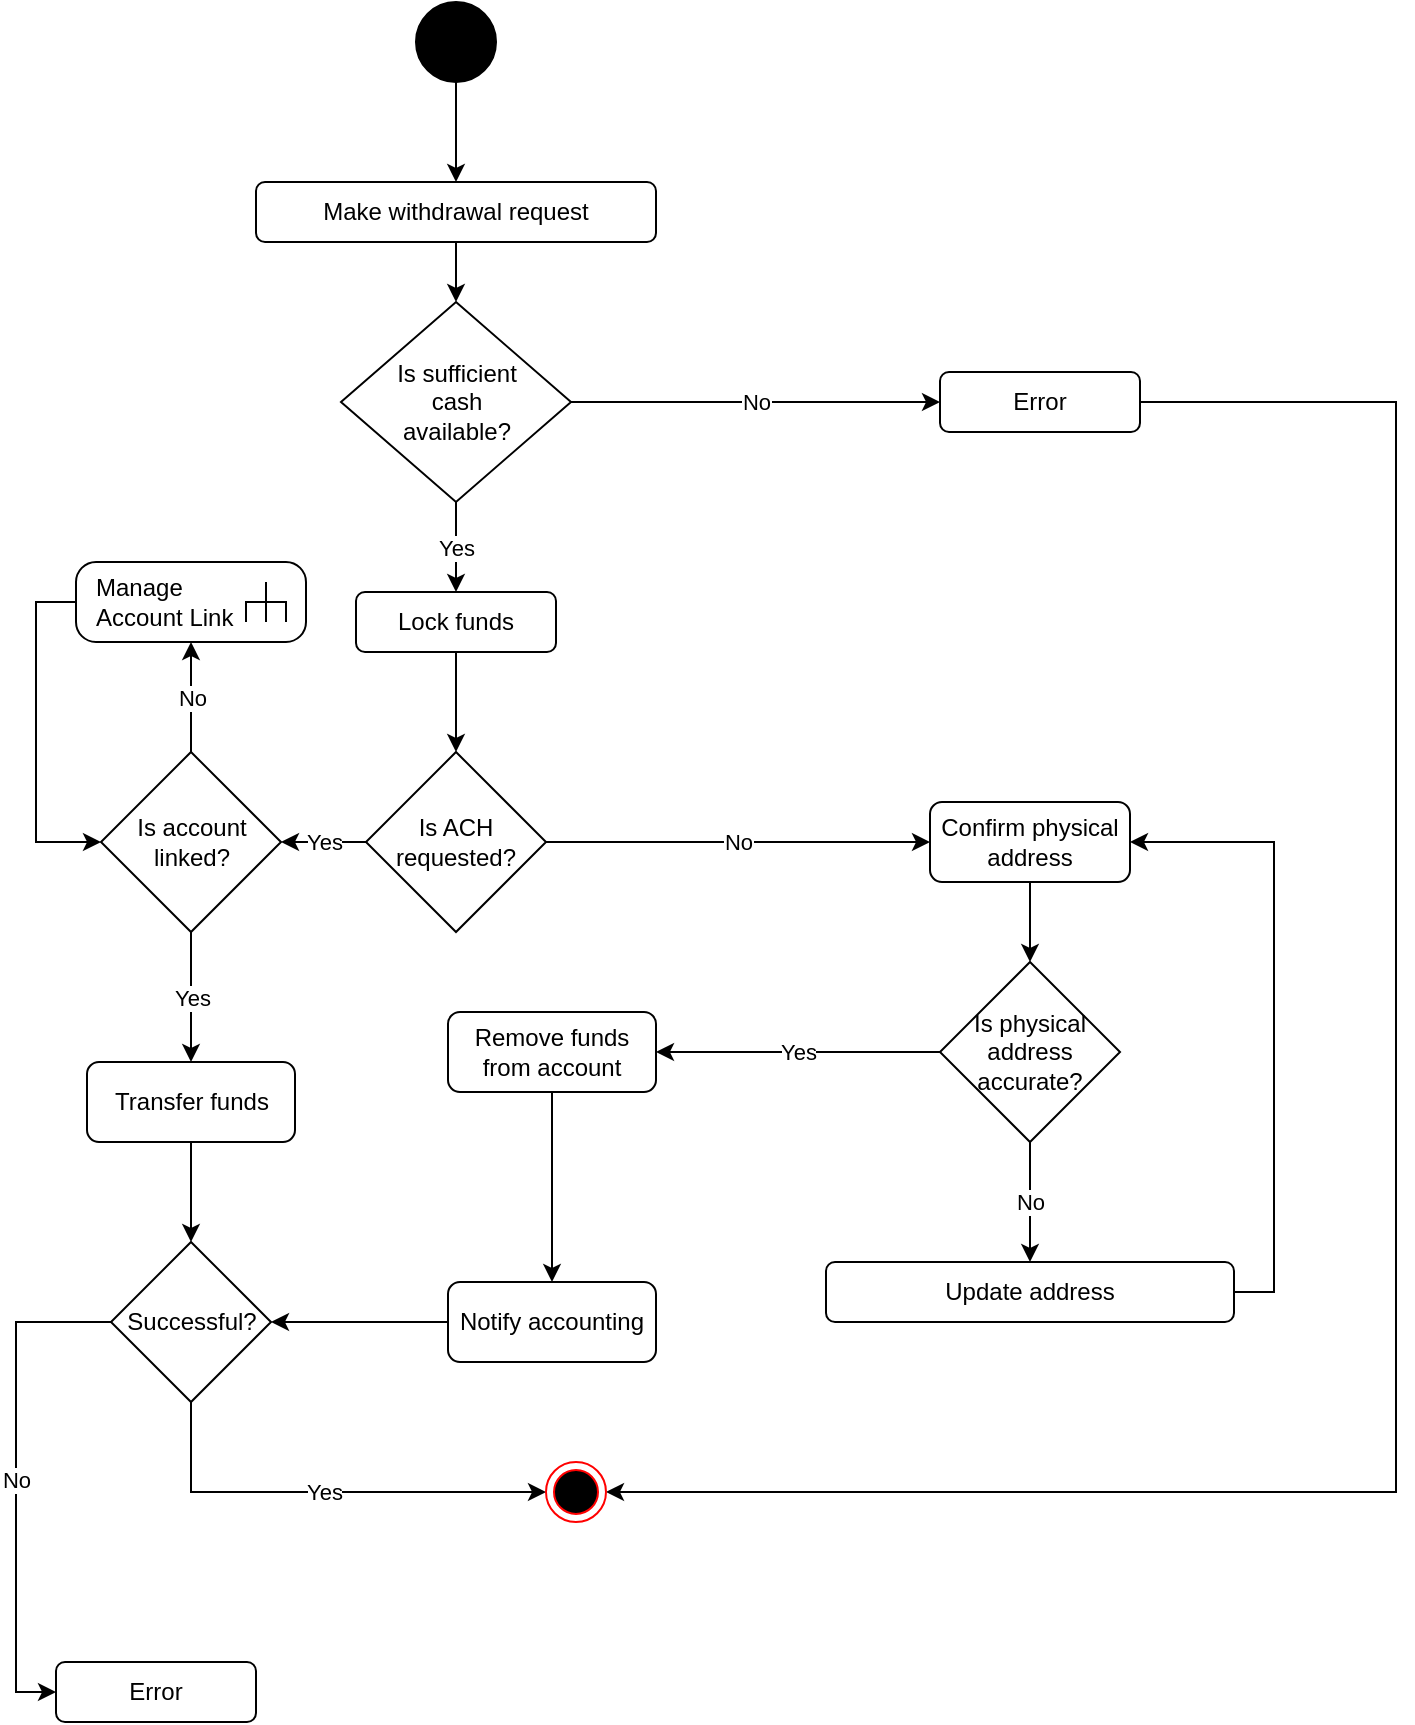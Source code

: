 <mxfile version="13.10.0" type="github">
  <diagram id="h0yh4uh9Ou2qqzZrw4VW" name="Page-1">
    <mxGraphModel dx="1038" dy="491" grid="1" gridSize="10" guides="1" tooltips="1" connect="1" arrows="1" fold="1" page="1" pageScale="1" pageWidth="850" pageHeight="1100" math="0" shadow="0">
      <root>
        <mxCell id="0" />
        <mxCell id="1" parent="0" />
        <mxCell id="fXs1r2CifXFu1rM4M8Fj-4" value="" style="edgeStyle=orthogonalEdgeStyle;rounded=0;orthogonalLoop=1;jettySize=auto;html=1;" parent="1" source="fXs1r2CifXFu1rM4M8Fj-1" target="fXs1r2CifXFu1rM4M8Fj-2" edge="1">
          <mxGeometry relative="1" as="geometry" />
        </mxCell>
        <mxCell id="fXs1r2CifXFu1rM4M8Fj-1" value="" style="ellipse;whiteSpace=wrap;html=1;aspect=fixed;fillColor=#000000;" parent="1" vertex="1">
          <mxGeometry x="220" y="40" width="40" height="40" as="geometry" />
        </mxCell>
        <mxCell id="fXs1r2CifXFu1rM4M8Fj-5" value="" style="edgeStyle=orthogonalEdgeStyle;rounded=0;orthogonalLoop=1;jettySize=auto;html=1;" parent="1" source="fXs1r2CifXFu1rM4M8Fj-2" target="fXs1r2CifXFu1rM4M8Fj-3" edge="1">
          <mxGeometry relative="1" as="geometry" />
        </mxCell>
        <mxCell id="fXs1r2CifXFu1rM4M8Fj-2" value="Make withdrawal request" style="rounded=1;whiteSpace=wrap;html=1;fillColor=#FFFFFF;" parent="1" vertex="1">
          <mxGeometry x="140" y="130" width="200" height="30" as="geometry" />
        </mxCell>
        <mxCell id="fXs1r2CifXFu1rM4M8Fj-21" value="No" style="edgeStyle=orthogonalEdgeStyle;rounded=0;orthogonalLoop=1;jettySize=auto;html=1;entryX=0;entryY=0.5;entryDx=0;entryDy=0;" parent="1" source="fXs1r2CifXFu1rM4M8Fj-3" target="sV2J27ZvD8-6GCriSnnI-1" edge="1">
          <mxGeometry relative="1" as="geometry" />
        </mxCell>
        <mxCell id="3nmIYUlneOtOtB9sMjox-2" value="Yes" style="edgeStyle=orthogonalEdgeStyle;rounded=0;orthogonalLoop=1;jettySize=auto;html=1;exitX=0.5;exitY=1;exitDx=0;exitDy=0;entryX=0.5;entryY=0;entryDx=0;entryDy=0;" parent="1" source="fXs1r2CifXFu1rM4M8Fj-3" target="3nmIYUlneOtOtB9sMjox-1" edge="1">
          <mxGeometry relative="1" as="geometry" />
        </mxCell>
        <mxCell id="fXs1r2CifXFu1rM4M8Fj-3" value="Is sufficient &lt;br&gt;cash &lt;br&gt;available?" style="rhombus;whiteSpace=wrap;html=1;fillColor=#FFFFFF;" parent="1" vertex="1">
          <mxGeometry x="182.5" y="190" width="115" height="100" as="geometry" />
        </mxCell>
        <mxCell id="3nmIYUlneOtOtB9sMjox-5" style="edgeStyle=orthogonalEdgeStyle;rounded=0;orthogonalLoop=1;jettySize=auto;html=1;entryX=0.5;entryY=0;entryDx=0;entryDy=0;" parent="1" source="3nmIYUlneOtOtB9sMjox-1" target="3nmIYUlneOtOtB9sMjox-3" edge="1">
          <mxGeometry relative="1" as="geometry" />
        </mxCell>
        <mxCell id="3nmIYUlneOtOtB9sMjox-1" value="Lock funds" style="rounded=1;whiteSpace=wrap;html=1;fillColor=#FFFFFF;" parent="1" vertex="1">
          <mxGeometry x="190" y="335" width="100" height="30" as="geometry" />
        </mxCell>
        <mxCell id="3nmIYUlneOtOtB9sMjox-6" value="No" style="edgeStyle=orthogonalEdgeStyle;rounded=0;orthogonalLoop=1;jettySize=auto;html=1;entryX=0;entryY=0.5;entryDx=0;entryDy=0;" parent="1" source="3nmIYUlneOtOtB9sMjox-3" target="3nmIYUlneOtOtB9sMjox-4" edge="1">
          <mxGeometry relative="1" as="geometry" />
        </mxCell>
        <mxCell id="3nmIYUlneOtOtB9sMjox-11" value="Yes" style="edgeStyle=orthogonalEdgeStyle;rounded=0;orthogonalLoop=1;jettySize=auto;html=1;entryX=1;entryY=0.5;entryDx=0;entryDy=0;exitX=0;exitY=0.5;exitDx=0;exitDy=0;" parent="1" source="3nmIYUlneOtOtB9sMjox-3" target="sV2J27ZvD8-6GCriSnnI-2" edge="1">
          <mxGeometry relative="1" as="geometry">
            <mxPoint x="352" y="675" as="targetPoint" />
          </mxGeometry>
        </mxCell>
        <mxCell id="3nmIYUlneOtOtB9sMjox-3" value="Is ACH requested?" style="rhombus;whiteSpace=wrap;html=1;fillColor=#FFFFFF;" parent="1" vertex="1">
          <mxGeometry x="195" y="415" width="90" height="90" as="geometry" />
        </mxCell>
        <mxCell id="3nmIYUlneOtOtB9sMjox-10" style="edgeStyle=orthogonalEdgeStyle;rounded=0;orthogonalLoop=1;jettySize=auto;html=1;entryX=0.5;entryY=0;entryDx=0;entryDy=0;exitX=0.5;exitY=1;exitDx=0;exitDy=0;" parent="1" source="3nmIYUlneOtOtB9sMjox-4" target="QfgME2JOZfTc0k84WBBb-2" edge="1">
          <mxGeometry relative="1" as="geometry">
            <mxPoint x="327" y="700" as="targetPoint" />
          </mxGeometry>
        </mxCell>
        <mxCell id="3nmIYUlneOtOtB9sMjox-4" value="Confirm physical address" style="rounded=1;whiteSpace=wrap;html=1;fillColor=#FFFFFF;" parent="1" vertex="1">
          <mxGeometry x="477" y="440" width="100" height="40" as="geometry" />
        </mxCell>
        <mxCell id="QfgME2JOZfTc0k84WBBb-29" style="edgeStyle=orthogonalEdgeStyle;rounded=0;orthogonalLoop=1;jettySize=auto;html=1;entryX=1;entryY=0.5;entryDx=0;entryDy=0;" parent="1" source="sV2J27ZvD8-6GCriSnnI-1" target="QfgME2JOZfTc0k84WBBb-16" edge="1">
          <mxGeometry relative="1" as="geometry">
            <Array as="points">
              <mxPoint x="710" y="240" />
              <mxPoint x="710" y="785" />
            </Array>
          </mxGeometry>
        </mxCell>
        <mxCell id="sV2J27ZvD8-6GCriSnnI-1" value="Error" style="rounded=1;whiteSpace=wrap;html=1;fillColor=#FFFFFF;" parent="1" vertex="1">
          <mxGeometry x="482" y="225" width="100" height="30" as="geometry" />
        </mxCell>
        <mxCell id="QfgME2JOZfTc0k84WBBb-5" value="No" style="edgeStyle=orthogonalEdgeStyle;rounded=0;orthogonalLoop=1;jettySize=auto;html=1;exitX=0.5;exitY=0;exitDx=0;exitDy=0;entryX=0.5;entryY=1;entryDx=0;entryDy=0;entryPerimeter=0;" parent="1" source="sV2J27ZvD8-6GCriSnnI-2" target="sV2J27ZvD8-6GCriSnnI-4" edge="1">
          <mxGeometry relative="1" as="geometry" />
        </mxCell>
        <mxCell id="QfgME2JOZfTc0k84WBBb-12" value="Yes" style="edgeStyle=orthogonalEdgeStyle;rounded=0;orthogonalLoop=1;jettySize=auto;html=1;" parent="1" source="sV2J27ZvD8-6GCriSnnI-2" target="QfgME2JOZfTc0k84WBBb-11" edge="1">
          <mxGeometry relative="1" as="geometry" />
        </mxCell>
        <mxCell id="sV2J27ZvD8-6GCriSnnI-2" value="Is account linked?" style="rhombus;whiteSpace=wrap;html=1;fillColor=#FFFFFF;" parent="1" vertex="1">
          <mxGeometry x="62.5" y="415" width="90" height="90" as="geometry" />
        </mxCell>
        <mxCell id="QfgME2JOZfTc0k84WBBb-6" style="edgeStyle=orthogonalEdgeStyle;rounded=0;orthogonalLoop=1;jettySize=auto;html=1;exitX=0;exitY=0.5;exitDx=0;exitDy=0;exitPerimeter=0;entryX=0;entryY=0.5;entryDx=0;entryDy=0;" parent="1" source="sV2J27ZvD8-6GCriSnnI-4" target="sV2J27ZvD8-6GCriSnnI-2" edge="1">
          <mxGeometry relative="1" as="geometry" />
        </mxCell>
        <mxCell id="sV2J27ZvD8-6GCriSnnI-4" value="Manage &lt;br&gt;Account Link" style="html=1;shape=mxgraph.sysml.callBehAct;whiteSpace=wrap;align=left;spacingLeft=8;" parent="1" vertex="1">
          <mxGeometry x="50" y="320" width="115" height="40" as="geometry" />
        </mxCell>
        <mxCell id="QfgME2JOZfTc0k84WBBb-4" value="No" style="edgeStyle=orthogonalEdgeStyle;rounded=0;orthogonalLoop=1;jettySize=auto;html=1;entryX=0.5;entryY=0;entryDx=0;entryDy=0;" parent="1" source="QfgME2JOZfTc0k84WBBb-2" target="QfgME2JOZfTc0k84WBBb-3" edge="1">
          <mxGeometry relative="1" as="geometry" />
        </mxCell>
        <mxCell id="QfgME2JOZfTc0k84WBBb-10" value="Yes" style="edgeStyle=orthogonalEdgeStyle;rounded=0;orthogonalLoop=1;jettySize=auto;html=1;entryX=1;entryY=0.5;entryDx=0;entryDy=0;" parent="1" source="QfgME2JOZfTc0k84WBBb-2" target="QfgME2JOZfTc0k84WBBb-8" edge="1">
          <mxGeometry relative="1" as="geometry" />
        </mxCell>
        <mxCell id="QfgME2JOZfTc0k84WBBb-2" value="Is physical address accurate?" style="rhombus;whiteSpace=wrap;html=1;fillColor=#FFFFFF;" parent="1" vertex="1">
          <mxGeometry x="482" y="520" width="90" height="90" as="geometry" />
        </mxCell>
        <mxCell id="QfgME2JOZfTc0k84WBBb-7" style="edgeStyle=orthogonalEdgeStyle;rounded=0;orthogonalLoop=1;jettySize=auto;html=1;entryX=1;entryY=0.5;entryDx=0;entryDy=0;exitX=1;exitY=0.5;exitDx=0;exitDy=0;" parent="1" source="QfgME2JOZfTc0k84WBBb-3" target="3nmIYUlneOtOtB9sMjox-4" edge="1">
          <mxGeometry relative="1" as="geometry" />
        </mxCell>
        <mxCell id="QfgME2JOZfTc0k84WBBb-3" value="Update address" style="rounded=1;whiteSpace=wrap;html=1;fillColor=#FFFFFF;" parent="1" vertex="1">
          <mxGeometry x="425" y="670" width="204" height="30" as="geometry" />
        </mxCell>
        <mxCell id="QfgME2JOZfTc0k84WBBb-27" style="edgeStyle=orthogonalEdgeStyle;rounded=0;orthogonalLoop=1;jettySize=auto;html=1;" parent="1" source="QfgME2JOZfTc0k84WBBb-8" target="QfgME2JOZfTc0k84WBBb-25" edge="1">
          <mxGeometry relative="1" as="geometry" />
        </mxCell>
        <mxCell id="QfgME2JOZfTc0k84WBBb-8" value="Remove funds from account" style="rounded=1;whiteSpace=wrap;html=1;fillColor=#FFFFFF;" parent="1" vertex="1">
          <mxGeometry x="236" y="545" width="104" height="40" as="geometry" />
        </mxCell>
        <mxCell id="QfgME2JOZfTc0k84WBBb-15" style="edgeStyle=orthogonalEdgeStyle;rounded=0;orthogonalLoop=1;jettySize=auto;html=1;entryX=0.5;entryY=0;entryDx=0;entryDy=0;" parent="1" source="QfgME2JOZfTc0k84WBBb-11" target="QfgME2JOZfTc0k84WBBb-13" edge="1">
          <mxGeometry relative="1" as="geometry" />
        </mxCell>
        <mxCell id="QfgME2JOZfTc0k84WBBb-11" value="Transfer funds" style="rounded=1;whiteSpace=wrap;html=1;fillColor=#FFFFFF;" parent="1" vertex="1">
          <mxGeometry x="55.5" y="570" width="104" height="40" as="geometry" />
        </mxCell>
        <mxCell id="QfgME2JOZfTc0k84WBBb-17" value="Yes" style="edgeStyle=orthogonalEdgeStyle;rounded=0;orthogonalLoop=1;jettySize=auto;html=1;entryX=0;entryY=0.5;entryDx=0;entryDy=0;exitX=0.5;exitY=1;exitDx=0;exitDy=0;" parent="1" source="QfgME2JOZfTc0k84WBBb-13" target="QfgME2JOZfTc0k84WBBb-16" edge="1">
          <mxGeometry relative="1" as="geometry" />
        </mxCell>
        <mxCell id="QfgME2JOZfTc0k84WBBb-19" value="No" style="edgeStyle=orthogonalEdgeStyle;rounded=0;orthogonalLoop=1;jettySize=auto;html=1;entryX=0;entryY=0.5;entryDx=0;entryDy=0;exitX=0;exitY=0.5;exitDx=0;exitDy=0;" parent="1" source="QfgME2JOZfTc0k84WBBb-13" target="QfgME2JOZfTc0k84WBBb-18" edge="1">
          <mxGeometry relative="1" as="geometry" />
        </mxCell>
        <mxCell id="QfgME2JOZfTc0k84WBBb-13" value="Successful?" style="rhombus;whiteSpace=wrap;html=1;fillColor=#FFFFFF;" parent="1" vertex="1">
          <mxGeometry x="67.5" y="660" width="80" height="80" as="geometry" />
        </mxCell>
        <mxCell id="QfgME2JOZfTc0k84WBBb-16" value="" style="ellipse;html=1;shape=endState;fillColor=#000000;strokeColor=#ff0000;" parent="1" vertex="1">
          <mxGeometry x="285" y="770" width="30" height="30" as="geometry" />
        </mxCell>
        <mxCell id="QfgME2JOZfTc0k84WBBb-18" value="Error" style="rounded=1;whiteSpace=wrap;html=1;fillColor=#FFFFFF;" parent="1" vertex="1">
          <mxGeometry x="40" y="870" width="100" height="30" as="geometry" />
        </mxCell>
        <mxCell id="QfgME2JOZfTc0k84WBBb-28" style="edgeStyle=orthogonalEdgeStyle;rounded=0;orthogonalLoop=1;jettySize=auto;html=1;entryX=1;entryY=0.5;entryDx=0;entryDy=0;exitX=0;exitY=0.5;exitDx=0;exitDy=0;" parent="1" source="QfgME2JOZfTc0k84WBBb-25" target="QfgME2JOZfTc0k84WBBb-13" edge="1">
          <mxGeometry relative="1" as="geometry">
            <mxPoint x="460" y="760" as="targetPoint" />
          </mxGeometry>
        </mxCell>
        <mxCell id="QfgME2JOZfTc0k84WBBb-25" value="Notify accounting" style="rounded=1;whiteSpace=wrap;html=1;fillColor=#FFFFFF;" parent="1" vertex="1">
          <mxGeometry x="236" y="680" width="104" height="40" as="geometry" />
        </mxCell>
      </root>
    </mxGraphModel>
  </diagram>
</mxfile>
